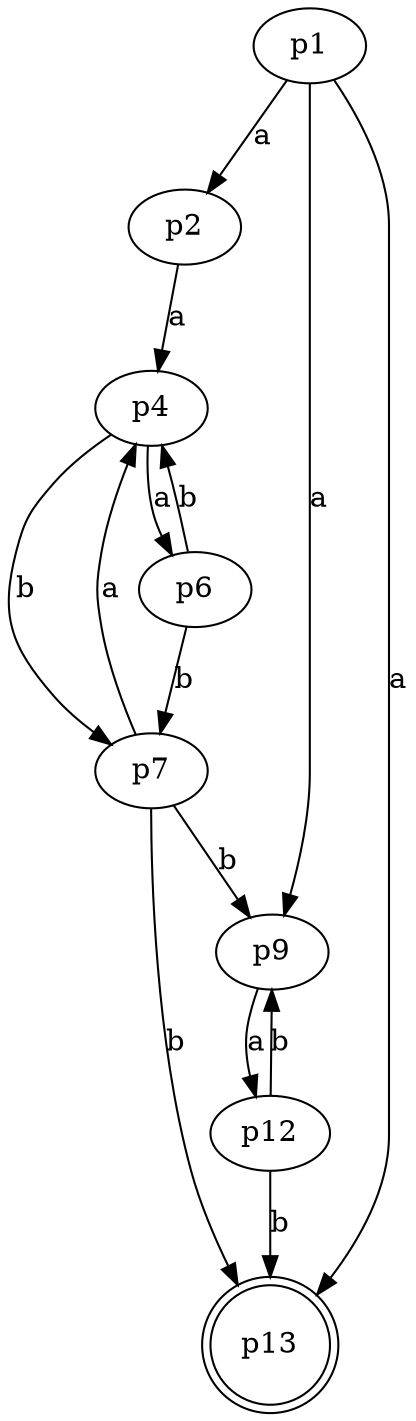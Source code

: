 digraph G 
{
    n1 [label = p1]
    n2 [label = p2]
    n4 [label = p4]
    n6 [label = p6]
    n7 [label = p7]
    n9 [label = p9]
    n12 [label = p12]
    n13[label = p13, shape = doublecircle]


    n1 -> n2 [label = "a"]
    n1 -> n9 [label = "a"]
    n1 -> n13 [label = "a"]
    
    n2 -> n4 [label = "a"]
    
    n4 -> n6 [label = "a"]
    n4 -> n7 [label = "b"]
    
    n6 -> n4 [label = "b"]
    n6 -> n7 [label = "b"]
    
    n7 -> n4 [label = "a"]
    n7 -> n9 [label = "b"]
    n7 -> n13 [label = "b"]
    
    n9 -> n12 [label = "a"]
    
    n12 -> n13 [label = "b"]
    n12 -> n9 [label = "b"]
}
